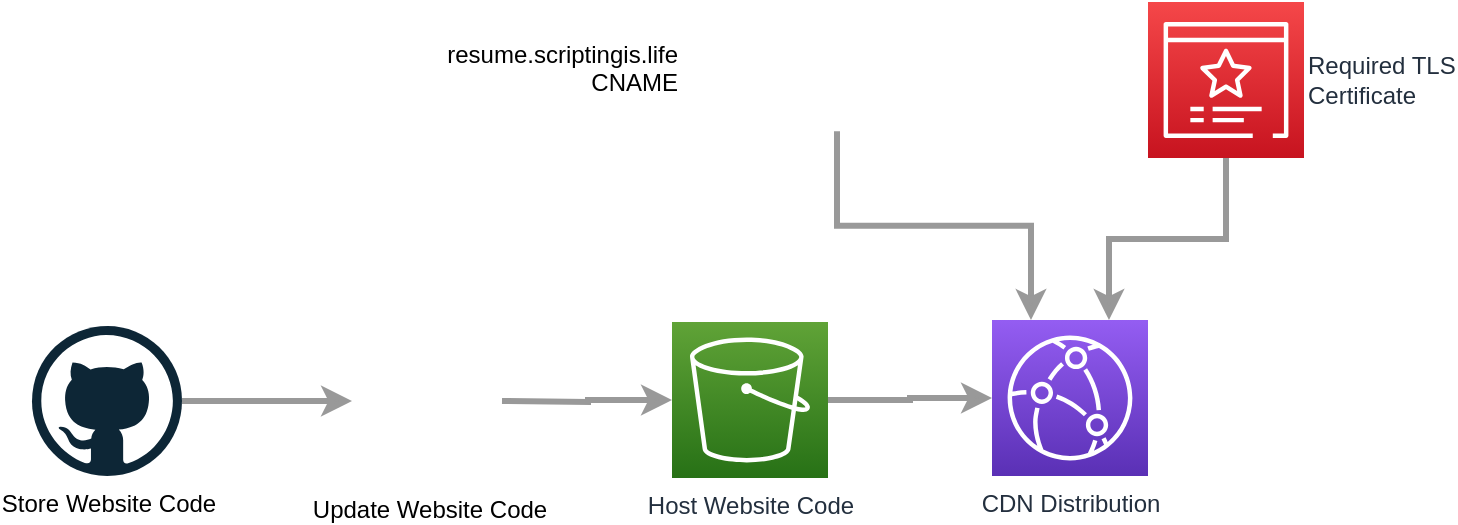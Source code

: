 <mxfile version="15.5.2" type="device"><diagram id="K-Q35mZl1HJAbzSWB00T" name="Page-1"><mxGraphModel dx="1113" dy="1722" grid="1" gridSize="10" guides="1" tooltips="1" connect="1" arrows="1" fold="1" page="1" pageScale="1" pageWidth="850" pageHeight="1100" math="0" shadow="0"><root><mxCell id="0"/><mxCell id="1" parent="0"/><mxCell id="rIm9nVzKLxGa5z8PWtIo-8" style="edgeStyle=orthogonalEdgeStyle;rounded=0;orthogonalLoop=1;jettySize=auto;html=1;entryX=0;entryY=0.5;entryDx=0;entryDy=0;entryPerimeter=0;strokeColor=#999999;strokeWidth=3;" edge="1" parent="1" source="rIm9nVzKLxGa5z8PWtIo-1" target="rIm9nVzKLxGa5z8PWtIo-2"><mxGeometry relative="1" as="geometry"/></mxCell><mxCell id="rIm9nVzKLxGa5z8PWtIo-1" value="Host Website Code" style="sketch=0;points=[[0,0,0],[0.25,0,0],[0.5,0,0],[0.75,0,0],[1,0,0],[0,1,0],[0.25,1,0],[0.5,1,0],[0.75,1,0],[1,1,0],[0,0.25,0],[0,0.5,0],[0,0.75,0],[1,0.25,0],[1,0.5,0],[1,0.75,0]];outlineConnect=0;fontColor=#232F3E;gradientColor=#60A337;gradientDirection=north;fillColor=#277116;strokeColor=#ffffff;dashed=0;verticalLabelPosition=bottom;verticalAlign=top;align=center;html=1;fontSize=12;fontStyle=0;aspect=fixed;shape=mxgraph.aws4.resourceIcon;resIcon=mxgraph.aws4.s3;" vertex="1" parent="1"><mxGeometry x="400" y="80" width="78" height="78" as="geometry"/></mxCell><mxCell id="rIm9nVzKLxGa5z8PWtIo-2" value="CDN Distribution" style="sketch=0;points=[[0,0,0],[0.25,0,0],[0.5,0,0],[0.75,0,0],[1,0,0],[0,1,0],[0.25,1,0],[0.5,1,0],[0.75,1,0],[1,1,0],[0,0.25,0],[0,0.5,0],[0,0.75,0],[1,0.25,0],[1,0.5,0],[1,0.75,0]];outlineConnect=0;fontColor=#232F3E;gradientColor=#945DF2;gradientDirection=north;fillColor=#5A30B5;strokeColor=#ffffff;dashed=0;verticalLabelPosition=bottom;verticalAlign=top;align=center;html=1;fontSize=12;fontStyle=0;aspect=fixed;shape=mxgraph.aws4.resourceIcon;resIcon=mxgraph.aws4.cloudfront;" vertex="1" parent="1"><mxGeometry x="560" y="79" width="78" height="78" as="geometry"/></mxCell><mxCell id="rIm9nVzKLxGa5z8PWtIo-6" style="edgeStyle=orthogonalEdgeStyle;rounded=0;orthogonalLoop=1;jettySize=auto;html=1;entryX=0;entryY=0.5;entryDx=0;entryDy=0;strokeWidth=3;strokeColor=#999999;" edge="1" parent="1" source="rIm9nVzKLxGa5z8PWtIo-4"><mxGeometry relative="1" as="geometry"><mxPoint x="240" y="119.5" as="targetPoint"/></mxGeometry></mxCell><mxCell id="rIm9nVzKLxGa5z8PWtIo-4" value="Store Website Code" style="dashed=0;outlineConnect=0;html=1;align=center;labelPosition=center;verticalLabelPosition=bottom;verticalAlign=top;shape=mxgraph.weblogos.github" vertex="1" parent="1"><mxGeometry x="80" y="82" width="75" height="75" as="geometry"/></mxCell><mxCell id="rIm9nVzKLxGa5z8PWtIo-7" style="edgeStyle=orthogonalEdgeStyle;rounded=0;orthogonalLoop=1;jettySize=auto;html=1;exitX=1;exitY=0.5;exitDx=0;exitDy=0;entryX=0;entryY=0.5;entryDx=0;entryDy=0;entryPerimeter=0;strokeColor=#999999;strokeWidth=3;" edge="1" parent="1" target="rIm9nVzKLxGa5z8PWtIo-1"><mxGeometry relative="1" as="geometry"><mxPoint x="315" y="119.5" as="sourcePoint"/></mxGeometry></mxCell><mxCell id="rIm9nVzKLxGa5z8PWtIo-15" style="edgeStyle=orthogonalEdgeStyle;rounded=0;orthogonalLoop=1;jettySize=auto;html=1;exitX=0.5;exitY=1;exitDx=0;exitDy=0;exitPerimeter=0;entryX=0.75;entryY=0;entryDx=0;entryDy=0;entryPerimeter=0;strokeColor=#999999;strokeWidth=3;" edge="1" parent="1" source="rIm9nVzKLxGa5z8PWtIo-9" target="rIm9nVzKLxGa5z8PWtIo-2"><mxGeometry relative="1" as="geometry"/></mxCell><mxCell id="rIm9nVzKLxGa5z8PWtIo-9" value="Required TLS&lt;br&gt;Certificate" style="sketch=0;points=[[0,0,0],[0.25,0,0],[0.5,0,0],[0.75,0,0],[1,0,0],[0,1,0],[0.25,1,0],[0.5,1,0],[0.75,1,0],[1,1,0],[0,0.25,0],[0,0.5,0],[0,0.75,0],[1,0.25,0],[1,0.5,0],[1,0.75,0]];outlineConnect=0;fontColor=#232F3E;gradientColor=#F54749;gradientDirection=north;fillColor=#C7131F;strokeColor=#ffffff;dashed=0;verticalLabelPosition=middle;verticalAlign=middle;align=left;html=1;fontSize=12;fontStyle=0;aspect=fixed;shape=mxgraph.aws4.resourceIcon;resIcon=mxgraph.aws4.certificate_manager_3;labelPosition=right;" vertex="1" parent="1"><mxGeometry x="638" y="-80" width="78" height="78" as="geometry"/></mxCell><mxCell id="rIm9nVzKLxGa5z8PWtIo-14" style="edgeStyle=orthogonalEdgeStyle;rounded=0;orthogonalLoop=1;jettySize=auto;html=1;exitX=0.5;exitY=1;exitDx=0;exitDy=0;entryX=0.25;entryY=0;entryDx=0;entryDy=0;entryPerimeter=0;strokeColor=#999999;strokeWidth=3;" edge="1" parent="1" source="rIm9nVzKLxGa5z8PWtIo-13" target="rIm9nVzKLxGa5z8PWtIo-2"><mxGeometry relative="1" as="geometry"/></mxCell><mxCell id="rIm9nVzKLxGa5z8PWtIo-13" value="resume.scriptingis.life&#10;CNAME" style="shape=image;verticalLabelPosition=middle;verticalAlign=middle;imageAspect=0;image=https://logo-logos.com/wp-content/uploads/2016/11/CloudFlare_logo.png;labelPosition=left;align=right;" vertex="1" parent="1"><mxGeometry x="405" y="-80" width="155" height="64.68" as="geometry"/></mxCell><mxCell id="rIm9nVzKLxGa5z8PWtIo-21" value="Update Website Code" style="shape=image;verticalLabelPosition=bottom;verticalAlign=top;imageAspect=0;image=https://github.githubassets.com/images/modules/site/features/actions-icon-actions.svg" vertex="1" parent="1"><mxGeometry x="240" y="82" width="78" height="78" as="geometry"/></mxCell></root></mxGraphModel></diagram></mxfile>